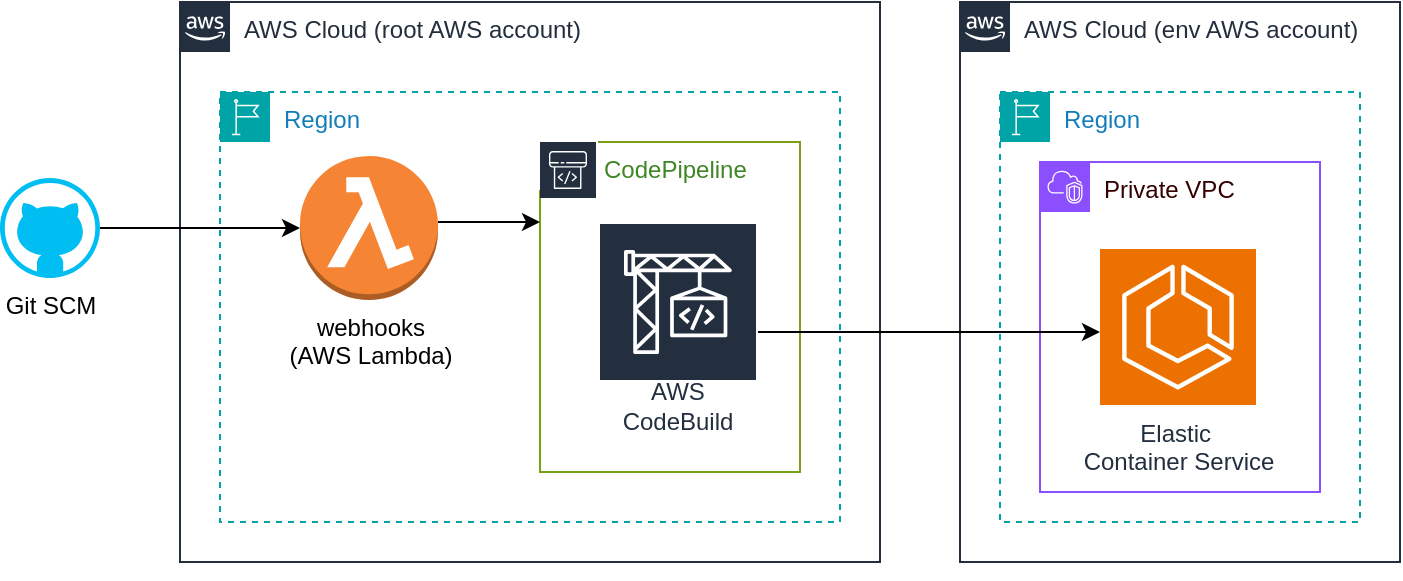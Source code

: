 <mxfile version="24.7.6">
  <diagram name="Page-1" id="MZt-BpJnLuoZkh_ZN1Ea">
    <mxGraphModel dx="2924" dy="1129" grid="1" gridSize="10" guides="1" tooltips="1" connect="1" arrows="1" fold="1" page="1" pageScale="1" pageWidth="850" pageHeight="1100" math="0" shadow="0">
      <root>
        <mxCell id="0" />
        <mxCell id="1" parent="0" />
        <mxCell id="T08o5Xwxn1FvYbbe35uJ-3" value="AWS Cloud (root AWS account)" style="points=[[0,0],[0.25,0],[0.5,0],[0.75,0],[1,0],[1,0.25],[1,0.5],[1,0.75],[1,1],[0.75,1],[0.5,1],[0.25,1],[0,1],[0,0.75],[0,0.5],[0,0.25]];outlineConnect=0;gradientColor=none;html=1;whiteSpace=wrap;fontSize=12;fontStyle=0;container=1;pointerEvents=0;collapsible=0;recursiveResize=0;shape=mxgraph.aws4.group;grIcon=mxgraph.aws4.group_aws_cloud_alt;strokeColor=#232F3E;fillColor=none;verticalAlign=top;align=left;spacingLeft=30;fontColor=#232F3E;dashed=0;" parent="1" vertex="1">
          <mxGeometry x="80" y="260" width="350" height="280" as="geometry" />
        </mxCell>
        <mxCell id="T08o5Xwxn1FvYbbe35uJ-4" value="Region" style="points=[[0,0],[0.25,0],[0.5,0],[0.75,0],[1,0],[1,0.25],[1,0.5],[1,0.75],[1,1],[0.75,1],[0.5,1],[0.25,1],[0,1],[0,0.75],[0,0.5],[0,0.25]];outlineConnect=0;gradientColor=none;html=1;whiteSpace=wrap;fontSize=12;fontStyle=0;container=1;pointerEvents=0;collapsible=0;recursiveResize=0;shape=mxgraph.aws4.group;grIcon=mxgraph.aws4.group_region;strokeColor=#00A4A6;fillColor=none;verticalAlign=top;align=left;spacingLeft=30;fontColor=#147EBA;dashed=1;" parent="T08o5Xwxn1FvYbbe35uJ-3" vertex="1">
          <mxGeometry x="20" y="45" width="310" height="215" as="geometry" />
        </mxCell>
        <mxCell id="T08o5Xwxn1FvYbbe35uJ-17" value="CodePipeline" style="points=[[0,0],[0.25,0],[0.5,0],[0.75,0],[1,0],[1,0.25],[1,0.5],[1,0.75],[1,1],[0.75,1],[0.5,1],[0.25,1],[0,1],[0,0.75],[0,0.5],[0,0.25]];outlineConnect=0;gradientColor=none;html=1;whiteSpace=wrap;fontSize=12;fontStyle=0;container=1;pointerEvents=0;collapsible=0;recursiveResize=0;shape=mxgraph.aws4.group;grIcon=mxgraph.aws4.group_iot_greengrass;strokeColor=#7AA116;fillColor=none;verticalAlign=top;align=left;spacingLeft=30;fontColor=#3F8624;dashed=0;" parent="T08o5Xwxn1FvYbbe35uJ-4" vertex="1">
          <mxGeometry x="160" y="25" width="130" height="165" as="geometry" />
        </mxCell>
        <mxCell id="T08o5Xwxn1FvYbbe35uJ-12" value="" style="sketch=0;outlineConnect=0;fontColor=#232F3E;gradientColor=none;strokeColor=#ffffff;fillColor=#232F3E;dashed=0;verticalLabelPosition=middle;verticalAlign=bottom;align=center;html=1;whiteSpace=wrap;fontSize=10;fontStyle=1;spacing=3;shape=mxgraph.aws4.productIcon;prIcon=mxgraph.aws4.codepipeline;" parent="T08o5Xwxn1FvYbbe35uJ-17" vertex="1">
          <mxGeometry x="-1" y="-1" width="30" height="25" as="geometry" />
        </mxCell>
        <mxCell id="T08o5Xwxn1FvYbbe35uJ-18" value="&lt;font style=&quot;font-size: 12px;&quot;&gt;AWS CodeBuild&lt;/font&gt;" style="sketch=0;outlineConnect=0;fontColor=#232F3E;gradientColor=none;strokeColor=#ffffff;fillColor=#232F3E;dashed=0;verticalLabelPosition=middle;verticalAlign=bottom;align=center;html=1;whiteSpace=wrap;fontSize=12;fontStyle=0;spacing=3;shape=mxgraph.aws4.productIcon;prIcon=mxgraph.aws4.codebuild;" parent="T08o5Xwxn1FvYbbe35uJ-17" vertex="1">
          <mxGeometry x="29" y="40" width="80" height="110" as="geometry" />
        </mxCell>
        <mxCell id="V-7barsqVD6I8_-UEfz1-17" style="edgeStyle=orthogonalEdgeStyle;rounded=0;orthogonalLoop=1;jettySize=auto;html=1;" parent="T08o5Xwxn1FvYbbe35uJ-4" source="T08o5Xwxn1FvYbbe35uJ-27" target="T08o5Xwxn1FvYbbe35uJ-17" edge="1">
          <mxGeometry relative="1" as="geometry">
            <Array as="points">
              <mxPoint x="130" y="65" />
              <mxPoint x="130" y="65" />
            </Array>
          </mxGeometry>
        </mxCell>
        <mxCell id="T08o5Xwxn1FvYbbe35uJ-27" value="webhooks&lt;br&gt;(AWS Lambda)" style="outlineConnect=0;dashed=0;verticalLabelPosition=bottom;verticalAlign=top;align=center;html=1;shape=mxgraph.aws3.lambda_function;fillColor=#F58534;gradientColor=none;" parent="T08o5Xwxn1FvYbbe35uJ-4" vertex="1">
          <mxGeometry x="40" y="32" width="69" height="72" as="geometry" />
        </mxCell>
        <mxCell id="V-7barsqVD6I8_-UEfz1-15" style="edgeStyle=orthogonalEdgeStyle;rounded=0;orthogonalLoop=1;jettySize=auto;html=1;" parent="1" source="T08o5Xwxn1FvYbbe35uJ-29" target="T08o5Xwxn1FvYbbe35uJ-27" edge="1">
          <mxGeometry relative="1" as="geometry" />
        </mxCell>
        <mxCell id="T08o5Xwxn1FvYbbe35uJ-29" value="Git SCM" style="verticalLabelPosition=bottom;html=1;verticalAlign=top;align=center;strokeColor=none;fillColor=#00BEF2;shape=mxgraph.azure.github_code;pointerEvents=1;" parent="1" vertex="1">
          <mxGeometry x="-10" y="348" width="50" height="50" as="geometry" />
        </mxCell>
        <mxCell id="V-7barsqVD6I8_-UEfz1-4" value="AWS Cloud (env AWS account)" style="points=[[0,0],[0.25,0],[0.5,0],[0.75,0],[1,0],[1,0.25],[1,0.5],[1,0.75],[1,1],[0.75,1],[0.5,1],[0.25,1],[0,1],[0,0.75],[0,0.5],[0,0.25]];outlineConnect=0;gradientColor=none;html=1;whiteSpace=wrap;fontSize=12;fontStyle=0;container=1;pointerEvents=0;collapsible=0;recursiveResize=0;shape=mxgraph.aws4.group;grIcon=mxgraph.aws4.group_aws_cloud_alt;strokeColor=#232F3E;fillColor=none;verticalAlign=top;align=left;spacingLeft=30;fontColor=#232F3E;dashed=0;" parent="1" vertex="1">
          <mxGeometry x="470" y="260" width="220" height="280" as="geometry" />
        </mxCell>
        <mxCell id="V-7barsqVD6I8_-UEfz1-5" value="Region" style="points=[[0,0],[0.25,0],[0.5,0],[0.75,0],[1,0],[1,0.25],[1,0.5],[1,0.75],[1,1],[0.75,1],[0.5,1],[0.25,1],[0,1],[0,0.75],[0,0.5],[0,0.25]];outlineConnect=0;gradientColor=none;html=1;whiteSpace=wrap;fontSize=12;fontStyle=0;container=1;pointerEvents=0;collapsible=0;recursiveResize=0;shape=mxgraph.aws4.group;grIcon=mxgraph.aws4.group_region;strokeColor=#00A4A6;fillColor=none;verticalAlign=top;align=left;spacingLeft=30;fontColor=#147EBA;dashed=1;" parent="V-7barsqVD6I8_-UEfz1-4" vertex="1">
          <mxGeometry x="20" y="45" width="180" height="215" as="geometry" />
        </mxCell>
        <mxCell id="T08o5Xwxn1FvYbbe35uJ-5" value="&lt;font color=&quot;#330000&quot;&gt;Private VPC&lt;/font&gt;" style="points=[[0,0],[0.25,0],[0.5,0],[0.75,0],[1,0],[1,0.25],[1,0.5],[1,0.75],[1,1],[0.75,1],[0.5,1],[0.25,1],[0,1],[0,0.75],[0,0.5],[0,0.25]];outlineConnect=0;gradientColor=none;html=1;whiteSpace=wrap;fontSize=12;fontStyle=0;container=1;pointerEvents=0;collapsible=0;recursiveResize=0;shape=mxgraph.aws4.group;grIcon=mxgraph.aws4.group_vpc2;strokeColor=#8C4FFF;fillColor=none;verticalAlign=top;align=left;spacingLeft=30;fontColor=#AAB7B8;dashed=0;" parent="V-7barsqVD6I8_-UEfz1-5" vertex="1">
          <mxGeometry x="20" y="35" width="140" height="165" as="geometry" />
        </mxCell>
        <mxCell id="T08o5Xwxn1FvYbbe35uJ-10" value="&lt;div&gt;Elastic&amp;nbsp;&lt;/div&gt;&lt;div&gt;Container Service&lt;/div&gt;" style="sketch=0;points=[[0,0,0],[0.25,0,0],[0.5,0,0],[0.75,0,0],[1,0,0],[0,1,0],[0.25,1,0],[0.5,1,0],[0.75,1,0],[1,1,0],[0,0.25,0],[0,0.5,0],[0,0.75,0],[1,0.25,0],[1,0.5,0],[1,0.75,0]];outlineConnect=0;fontColor=#232F3E;fillColor=#ED7100;strokeColor=#ffffff;dashed=0;verticalLabelPosition=bottom;verticalAlign=top;align=center;html=1;fontSize=12;fontStyle=0;aspect=fixed;shape=mxgraph.aws4.resourceIcon;resIcon=mxgraph.aws4.ecs;" parent="T08o5Xwxn1FvYbbe35uJ-5" vertex="1">
          <mxGeometry x="30" y="43.5" width="78" height="78" as="geometry" />
        </mxCell>
        <mxCell id="V-7barsqVD6I8_-UEfz1-22" style="edgeStyle=orthogonalEdgeStyle;rounded=0;orthogonalLoop=1;jettySize=auto;html=1;" parent="1" source="T08o5Xwxn1FvYbbe35uJ-18" target="T08o5Xwxn1FvYbbe35uJ-10" edge="1">
          <mxGeometry relative="1" as="geometry">
            <Array as="points">
              <mxPoint x="540" y="445" />
              <mxPoint x="540" y="445" />
            </Array>
          </mxGeometry>
        </mxCell>
        <mxCell id="V-7barsqVD6I8_-UEfz1-25" style="edgeStyle=orthogonalEdgeStyle;rounded=0;orthogonalLoop=1;jettySize=auto;html=1;exitX=0.5;exitY=1;exitDx=0;exitDy=0;" parent="1" source="T08o5Xwxn1FvYbbe35uJ-3" target="T08o5Xwxn1FvYbbe35uJ-3" edge="1">
          <mxGeometry relative="1" as="geometry" />
        </mxCell>
      </root>
    </mxGraphModel>
  </diagram>
</mxfile>
